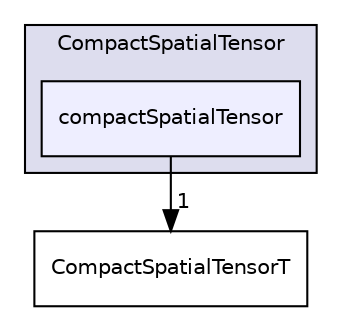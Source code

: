 digraph "src/OpenFOAM/primitives/spatialVectorAlgebra/CompactSpatialTensor/compactSpatialTensor" {
  bgcolor=transparent;
  compound=true
  node [ fontsize="10", fontname="Helvetica"];
  edge [ labelfontsize="10", labelfontname="Helvetica"];
  subgraph clusterdir_661bbed6b403683bcb923b9b15d5983c {
    graph [ bgcolor="#ddddee", pencolor="black", label="CompactSpatialTensor" fontname="Helvetica", fontsize="10", URL="dir_661bbed6b403683bcb923b9b15d5983c.html"]
  dir_460618fba6a8dd2c9a43298ce30655e2 [shape=box, label="compactSpatialTensor", style="filled", fillcolor="#eeeeff", pencolor="black", URL="dir_460618fba6a8dd2c9a43298ce30655e2.html"];
  }
  dir_a08343b1ce532f3ce35726224e016264 [shape=box label="CompactSpatialTensorT" URL="dir_a08343b1ce532f3ce35726224e016264.html"];
  dir_460618fba6a8dd2c9a43298ce30655e2->dir_a08343b1ce532f3ce35726224e016264 [headlabel="1", labeldistance=1.5 headhref="dir_002389_002390.html"];
}
